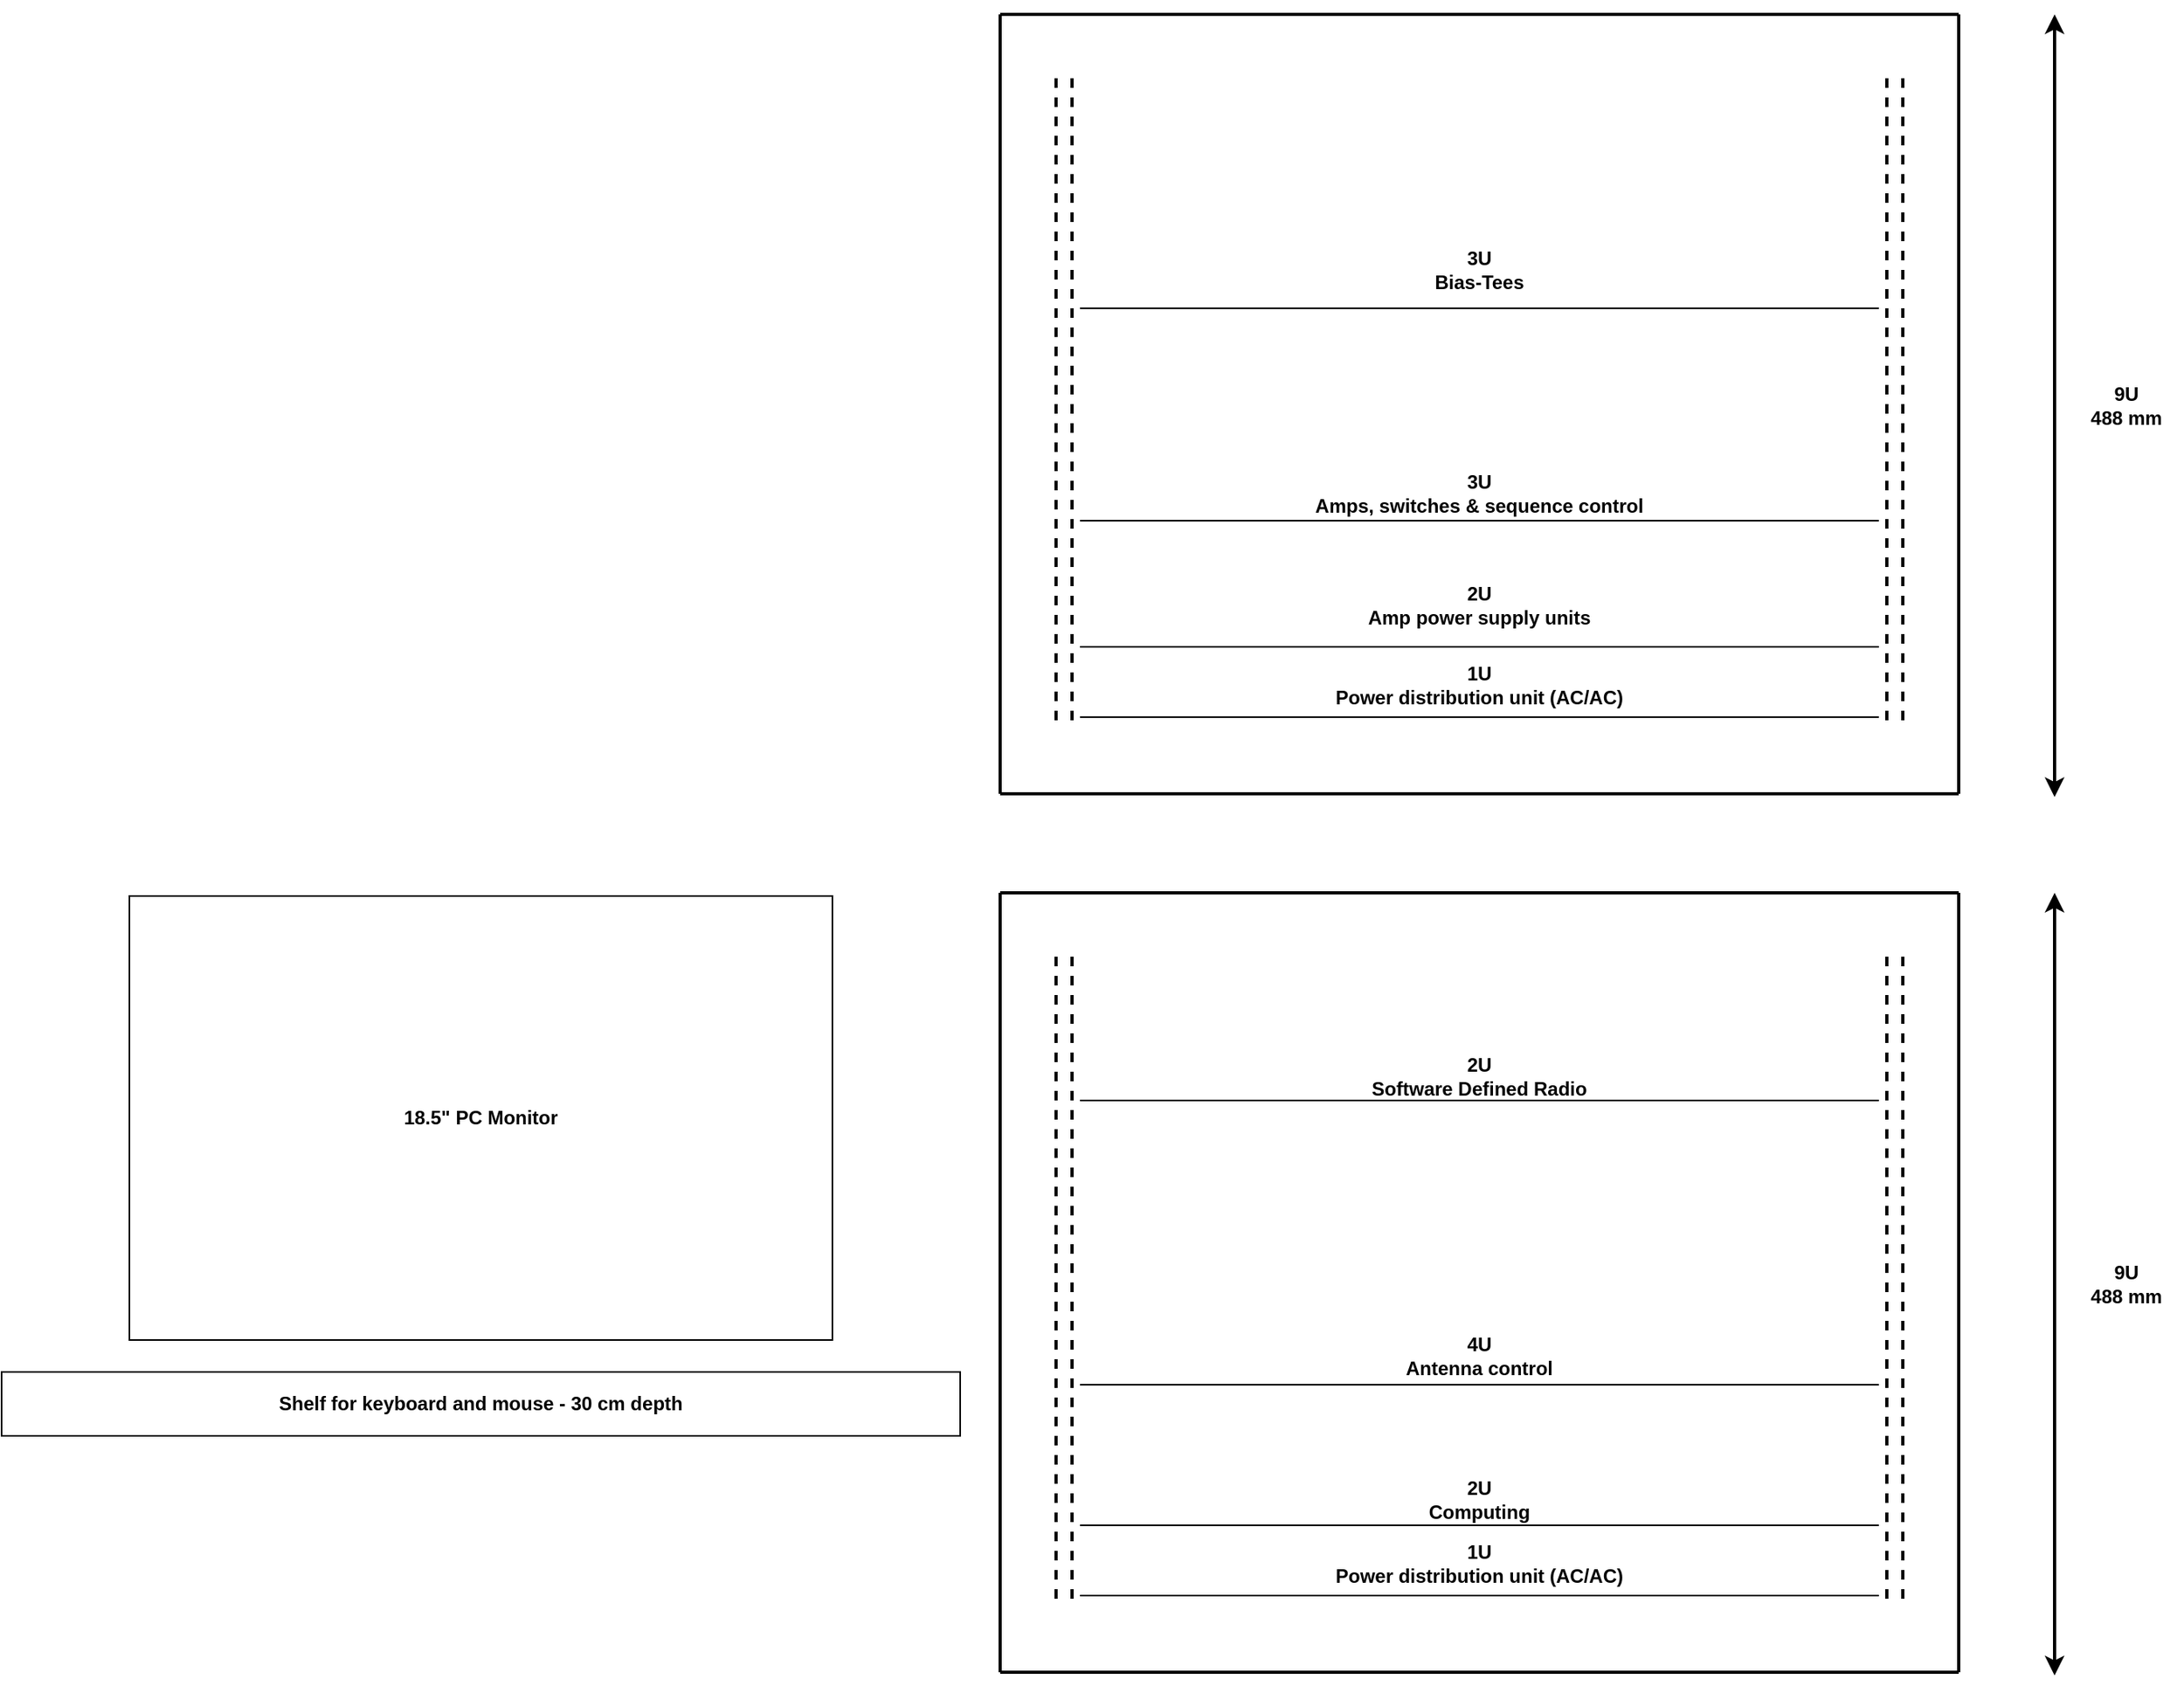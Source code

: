 <mxfile version="14.6.13" type="device"><diagram id="d4d99xbys6bQQSA0kd4D" name="Page-1"><mxGraphModel dx="2200" dy="804" grid="1" gridSize="10" guides="1" tooltips="1" connect="1" arrows="1" fold="1" page="1" pageScale="1" pageWidth="850" pageHeight="1100" math="0" shadow="0"><root><mxCell id="0"/><mxCell id="1" parent="0"/><mxCell id="thqF70EmzegMDwS9odjr-2" value="" style="endArrow=none;html=1;strokeWidth=2;targetPerimeterSpacing=1;" parent="1" edge="1"><mxGeometry width="50" height="50" relative="1" as="geometry"><mxPoint x="10" y="10" as="sourcePoint"/><mxPoint x="10" y="498" as="targetPoint"/></mxGeometry></mxCell><mxCell id="thqF70EmzegMDwS9odjr-3" value="" style="endArrow=none;html=1;strokeWidth=2;" parent="1" edge="1"><mxGeometry width="50" height="50" relative="1" as="geometry"><mxPoint x="10" y="10" as="sourcePoint"/><mxPoint x="610" y="10" as="targetPoint"/></mxGeometry></mxCell><mxCell id="thqF70EmzegMDwS9odjr-4" value="" style="endArrow=none;html=1;strokeWidth=2;" parent="1" edge="1"><mxGeometry width="50" height="50" relative="1" as="geometry"><mxPoint x="10" y="498" as="sourcePoint"/><mxPoint x="610" y="498" as="targetPoint"/></mxGeometry></mxCell><mxCell id="thqF70EmzegMDwS9odjr-5" value="" style="endArrow=none;html=1;strokeWidth=2;targetPerimeterSpacing=1;" parent="1" edge="1"><mxGeometry width="50" height="50" relative="1" as="geometry"><mxPoint x="610" y="10" as="sourcePoint"/><mxPoint x="610" y="498" as="targetPoint"/></mxGeometry></mxCell><mxCell id="thqF70EmzegMDwS9odjr-6" value="" style="endArrow=none;dashed=1;html=1;strokeWidth=2;" parent="1" edge="1"><mxGeometry width="50" height="50" relative="1" as="geometry"><mxPoint x="55" y="50" as="sourcePoint"/><mxPoint x="55" y="458" as="targetPoint"/></mxGeometry></mxCell><mxCell id="thqF70EmzegMDwS9odjr-8" value="" style="endArrow=none;dashed=1;html=1;strokeWidth=2;" parent="1" edge="1"><mxGeometry width="50" height="50" relative="1" as="geometry"><mxPoint x="565" y="50" as="sourcePoint"/><mxPoint x="565" y="458" as="targetPoint"/></mxGeometry></mxCell><mxCell id="thqF70EmzegMDwS9odjr-9" value="" style="endArrow=none;dashed=1;html=1;strokeWidth=2;" parent="1" edge="1"><mxGeometry width="50" height="50" relative="1" as="geometry"><mxPoint x="45" y="50" as="sourcePoint"/><mxPoint x="45" y="458" as="targetPoint"/></mxGeometry></mxCell><mxCell id="thqF70EmzegMDwS9odjr-10" value="" style="endArrow=none;dashed=1;html=1;strokeWidth=2;" parent="1" edge="1"><mxGeometry width="50" height="50" relative="1" as="geometry"><mxPoint x="575" y="50" as="sourcePoint"/><mxPoint x="575" y="458" as="targetPoint"/></mxGeometry></mxCell><mxCell id="thqF70EmzegMDwS9odjr-11" value="" style="endArrow=none;html=1;strokeWidth=1;" parent="1" edge="1"><mxGeometry width="50" height="50" relative="1" as="geometry"><mxPoint x="60" y="450" as="sourcePoint"/><mxPoint x="560" y="450" as="targetPoint"/></mxGeometry></mxCell><mxCell id="thqF70EmzegMDwS9odjr-13" value="" style="endArrow=none;html=1;strokeWidth=1;" parent="1" edge="1"><mxGeometry width="50" height="50" relative="1" as="geometry"><mxPoint x="60" y="327" as="sourcePoint"/><mxPoint x="560" y="327" as="targetPoint"/></mxGeometry></mxCell><mxCell id="thqF70EmzegMDwS9odjr-16" value="" style="endArrow=none;html=1;strokeWidth=1;" parent="1" edge="1"><mxGeometry width="50" height="50" relative="1" as="geometry"><mxPoint x="60" y="194" as="sourcePoint"/><mxPoint x="560" y="194" as="targetPoint"/></mxGeometry></mxCell><mxCell id="thqF70EmzegMDwS9odjr-18" value="" style="endArrow=none;html=1;strokeWidth=2;targetPerimeterSpacing=1;" parent="1" edge="1"><mxGeometry width="50" height="50" relative="1" as="geometry"><mxPoint x="10" y="560" as="sourcePoint"/><mxPoint x="10" y="1048" as="targetPoint"/></mxGeometry></mxCell><mxCell id="thqF70EmzegMDwS9odjr-19" value="" style="endArrow=none;html=1;strokeWidth=2;" parent="1" edge="1"><mxGeometry width="50" height="50" relative="1" as="geometry"><mxPoint x="10" y="560" as="sourcePoint"/><mxPoint x="610" y="560" as="targetPoint"/></mxGeometry></mxCell><mxCell id="thqF70EmzegMDwS9odjr-20" value="" style="endArrow=none;html=1;strokeWidth=2;" parent="1" edge="1"><mxGeometry width="50" height="50" relative="1" as="geometry"><mxPoint x="10" y="1048" as="sourcePoint"/><mxPoint x="610" y="1048" as="targetPoint"/></mxGeometry></mxCell><mxCell id="thqF70EmzegMDwS9odjr-21" value="" style="endArrow=none;html=1;strokeWidth=2;targetPerimeterSpacing=1;" parent="1" edge="1"><mxGeometry width="50" height="50" relative="1" as="geometry"><mxPoint x="610" y="560" as="sourcePoint"/><mxPoint x="610" y="1048" as="targetPoint"/></mxGeometry></mxCell><mxCell id="thqF70EmzegMDwS9odjr-22" value="" style="endArrow=none;dashed=1;html=1;strokeWidth=2;" parent="1" edge="1"><mxGeometry width="50" height="50" relative="1" as="geometry"><mxPoint x="55" y="600" as="sourcePoint"/><mxPoint x="55" y="1008" as="targetPoint"/></mxGeometry></mxCell><mxCell id="thqF70EmzegMDwS9odjr-23" value="" style="endArrow=none;dashed=1;html=1;strokeWidth=2;" parent="1" edge="1"><mxGeometry width="50" height="50" relative="1" as="geometry"><mxPoint x="565" y="600" as="sourcePoint"/><mxPoint x="565" y="1008" as="targetPoint"/></mxGeometry></mxCell><mxCell id="thqF70EmzegMDwS9odjr-24" value="" style="endArrow=none;dashed=1;html=1;strokeWidth=2;" parent="1" edge="1"><mxGeometry width="50" height="50" relative="1" as="geometry"><mxPoint x="45" y="600" as="sourcePoint"/><mxPoint x="45" y="1008" as="targetPoint"/></mxGeometry></mxCell><mxCell id="thqF70EmzegMDwS9odjr-25" value="" style="endArrow=none;dashed=1;html=1;strokeWidth=2;" parent="1" edge="1"><mxGeometry width="50" height="50" relative="1" as="geometry"><mxPoint x="575" y="600" as="sourcePoint"/><mxPoint x="575" y="1008" as="targetPoint"/></mxGeometry></mxCell><mxCell id="thqF70EmzegMDwS9odjr-26" value="" style="endArrow=none;html=1;strokeWidth=1;" parent="1" edge="1"><mxGeometry width="50" height="50" relative="1" as="geometry"><mxPoint x="60" y="1000" as="sourcePoint"/><mxPoint x="560" y="1000" as="targetPoint"/></mxGeometry></mxCell><mxCell id="thqF70EmzegMDwS9odjr-27" value="" style="endArrow=none;html=1;strokeWidth=1;" parent="1" edge="1"><mxGeometry width="50" height="50" relative="1" as="geometry"><mxPoint x="60" y="868" as="sourcePoint"/><mxPoint x="560" y="868" as="targetPoint"/></mxGeometry></mxCell><mxCell id="thqF70EmzegMDwS9odjr-28" value="" style="endArrow=none;html=1;strokeWidth=1;" parent="1" edge="1"><mxGeometry width="50" height="50" relative="1" as="geometry"><mxPoint x="60" y="690" as="sourcePoint"/><mxPoint x="560" y="690" as="targetPoint"/></mxGeometry></mxCell><mxCell id="thqF70EmzegMDwS9odjr-29" value="&lt;div&gt;3U&lt;/div&gt;&lt;div&gt;Bias-Tees&lt;br&gt;&lt;/div&gt;" style="text;html=1;strokeColor=none;fillColor=none;align=center;verticalAlign=middle;whiteSpace=wrap;rounded=0;fontStyle=1" parent="1" vertex="1"><mxGeometry x="180" y="160" width="260" height="20" as="geometry"/></mxCell><mxCell id="thqF70EmzegMDwS9odjr-30" value="3U &lt;br&gt;Amps, switches &amp;amp; sequence control" style="text;html=1;strokeColor=none;fillColor=none;align=center;verticalAlign=middle;whiteSpace=wrap;rounded=0;fontStyle=1" parent="1" vertex="1"><mxGeometry x="180" y="300" width="260" height="20" as="geometry"/></mxCell><mxCell id="thqF70EmzegMDwS9odjr-31" value="2U&lt;br&gt;Amp power supply units" style="text;html=1;strokeColor=none;fillColor=none;align=center;verticalAlign=middle;whiteSpace=wrap;rounded=0;fontStyle=1" parent="1" vertex="1"><mxGeometry x="180" y="370" width="260" height="20" as="geometry"/></mxCell><mxCell id="thqF70EmzegMDwS9odjr-33" value="2U&lt;br&gt;Computing" style="text;html=1;strokeColor=none;fillColor=none;align=center;verticalAlign=middle;whiteSpace=wrap;rounded=0;fontStyle=1" parent="1" vertex="1"><mxGeometry x="180" y="930" width="260" height="20" as="geometry"/></mxCell><mxCell id="thqF70EmzegMDwS9odjr-34" value="4U&lt;br&gt;Antenna control" style="text;html=1;strokeColor=none;fillColor=none;align=center;verticalAlign=middle;whiteSpace=wrap;rounded=0;fontStyle=1" parent="1" vertex="1"><mxGeometry x="180" y="840" width="260" height="20" as="geometry"/></mxCell><mxCell id="thqF70EmzegMDwS9odjr-35" value="2U&lt;br&gt;Software Defined Radio" style="text;html=1;strokeColor=none;fillColor=none;align=center;verticalAlign=middle;whiteSpace=wrap;rounded=0;fontStyle=1" parent="1" vertex="1"><mxGeometry x="180" y="650" width="260" height="50" as="geometry"/></mxCell><mxCell id="thqF70EmzegMDwS9odjr-38" value="" style="endArrow=classic;startArrow=classic;html=1;strokeWidth=2;" parent="1" edge="1"><mxGeometry width="50" height="50" relative="1" as="geometry"><mxPoint x="670" y="1050" as="sourcePoint"/><mxPoint x="670" y="560" as="targetPoint"/></mxGeometry></mxCell><mxCell id="thqF70EmzegMDwS9odjr-39" value="&lt;div&gt;9U&lt;/div&gt;&lt;div&gt;488 mm&lt;br&gt;&lt;/div&gt;" style="text;html=1;strokeColor=none;fillColor=none;align=center;verticalAlign=middle;whiteSpace=wrap;rounded=0;fontStyle=1" parent="1" vertex="1"><mxGeometry x="680" y="790" width="70" height="30" as="geometry"/></mxCell><mxCell id="thqF70EmzegMDwS9odjr-40" value="" style="endArrow=classic;startArrow=classic;html=1;strokeWidth=2;" parent="1" edge="1"><mxGeometry width="50" height="50" relative="1" as="geometry"><mxPoint x="670" y="500" as="sourcePoint"/><mxPoint x="670" y="10" as="targetPoint"/></mxGeometry></mxCell><mxCell id="thqF70EmzegMDwS9odjr-41" value="&lt;div&gt;9U&lt;/div&gt;&lt;div&gt;488 mm&lt;br&gt;&lt;/div&gt;" style="text;html=1;strokeColor=none;fillColor=none;align=center;verticalAlign=middle;whiteSpace=wrap;rounded=0;fontStyle=1" parent="1" vertex="1"><mxGeometry x="680" y="240" width="70" height="30" as="geometry"/></mxCell><mxCell id="mi4W0eHNhRtTlIhnQGY3-1" value="" style="endArrow=none;html=1;strokeWidth=1;" parent="1" edge="1"><mxGeometry width="50" height="50" relative="1" as="geometry"><mxPoint x="60" y="406" as="sourcePoint"/><mxPoint x="560" y="406" as="targetPoint"/></mxGeometry></mxCell><mxCell id="mi4W0eHNhRtTlIhnQGY3-2" value="&lt;div&gt;1U&lt;/div&gt;&lt;div&gt;Power distribution unit (AC/AC)&lt;br&gt;&lt;/div&gt;" style="text;html=1;strokeColor=none;fillColor=none;align=center;verticalAlign=middle;whiteSpace=wrap;rounded=0;fontStyle=1" parent="1" vertex="1"><mxGeometry x="180" y="420" width="260" height="20" as="geometry"/></mxCell><mxCell id="mi4W0eHNhRtTlIhnQGY3-3" value="" style="endArrow=none;html=1;strokeWidth=1;" parent="1" edge="1"><mxGeometry width="50" height="50" relative="1" as="geometry"><mxPoint x="60" y="956" as="sourcePoint"/><mxPoint x="560" y="956" as="targetPoint"/></mxGeometry></mxCell><mxCell id="mi4W0eHNhRtTlIhnQGY3-4" value="&lt;div&gt;1U&lt;/div&gt;&lt;div&gt;Power distribution unit (AC/AC)&lt;br&gt;&lt;/div&gt;" style="text;html=1;strokeColor=none;fillColor=none;align=center;verticalAlign=middle;whiteSpace=wrap;rounded=0;fontStyle=1" parent="1" vertex="1"><mxGeometry x="180" y="970" width="260" height="20" as="geometry"/></mxCell><mxCell id="AzVArWLwgGuISt_AqoOK-1" value="&lt;div&gt;18.5&quot; PC Monitor&lt;/div&gt;" style="rounded=0;whiteSpace=wrap;html=1;fontStyle=1" vertex="1" parent="1"><mxGeometry x="-535" y="562" width="440" height="278" as="geometry"/></mxCell><mxCell id="AzVArWLwgGuISt_AqoOK-2" value="&lt;div&gt;Shelf for keyboard and mouse - 30 cm depth&lt;/div&gt;" style="rounded=0;whiteSpace=wrap;html=1;fontStyle=1" vertex="1" parent="1"><mxGeometry x="-615" y="860" width="600" height="40" as="geometry"/></mxCell></root></mxGraphModel></diagram></mxfile>
